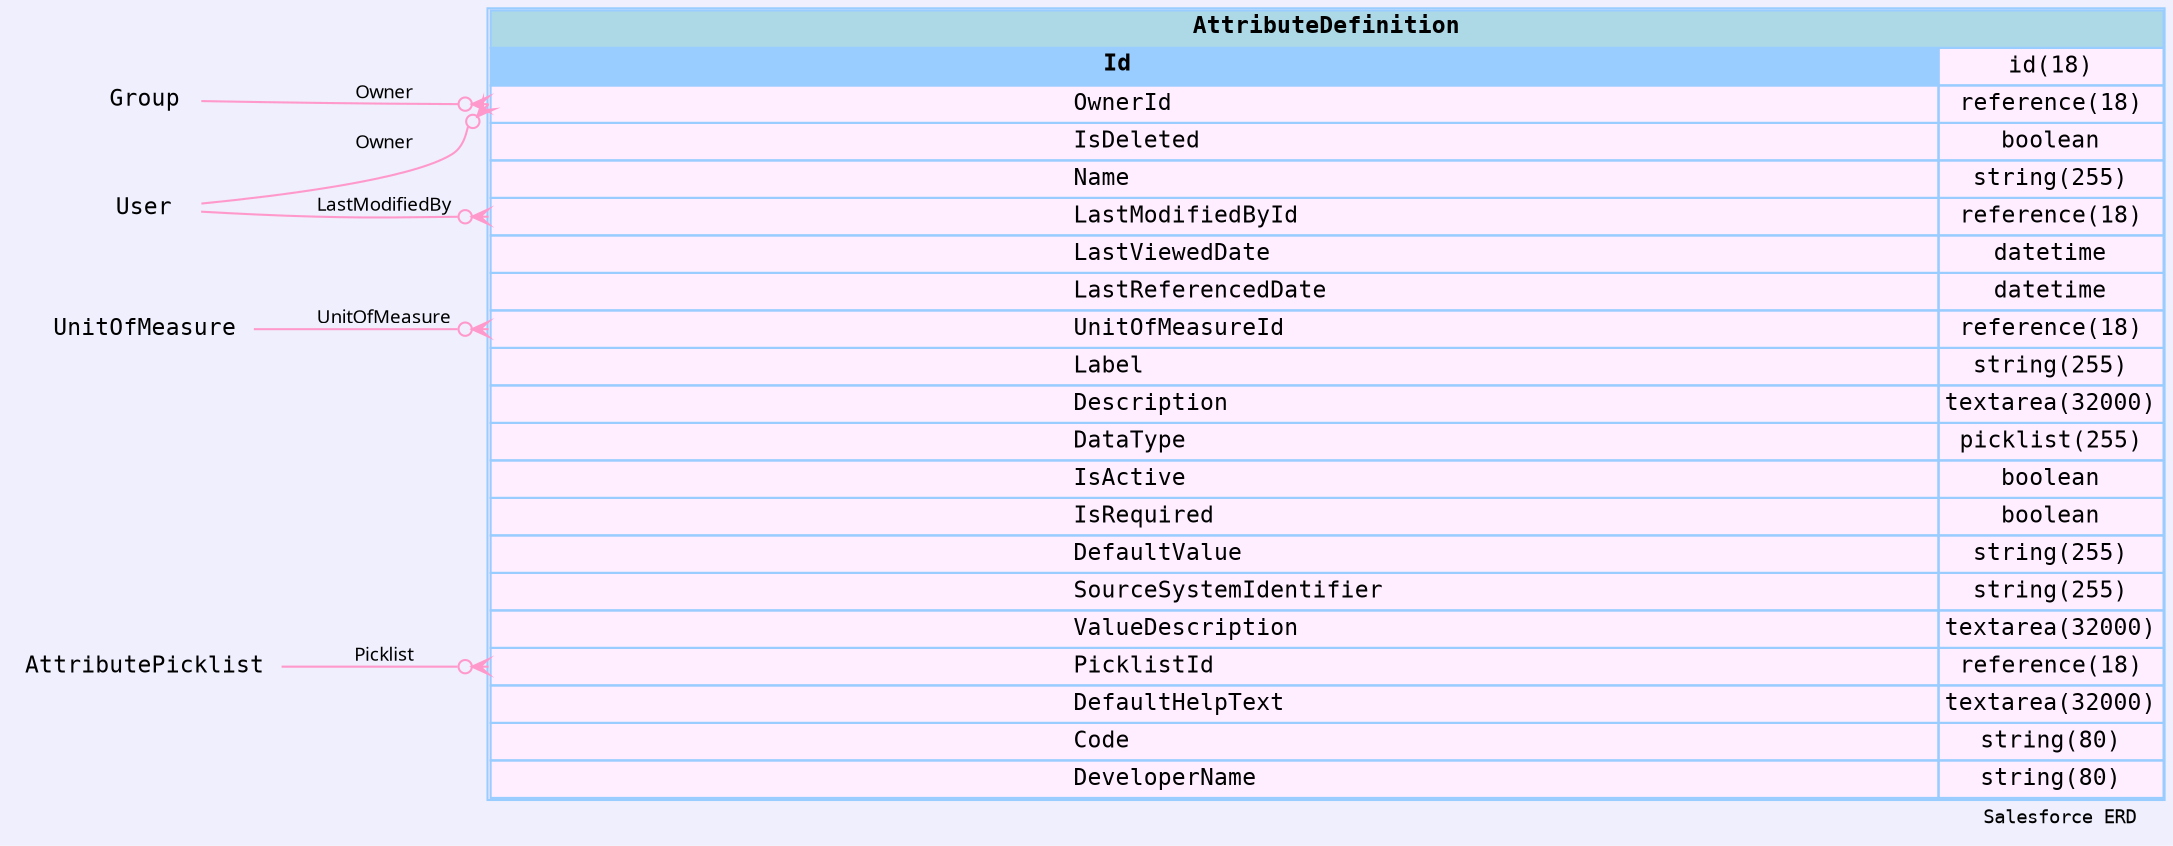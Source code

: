 
        digraph "Salesforce+ ERD" {  
            graph [  
              rankdir="RL"  
              bgcolor="#efeffd"  
              label="Salesforce ERD "  
              labeljust="r"  
              nodesep="0.18"  
              ranksep="0.46"        
              fontname="Courier"  
              fontsize="9"  
            ];  
            node [  
              fontname="Courier"  
              fontsize="11"  
              shape="plaintext"  
              color="#99ccff"  
            ];  
            edge [ arrowsize="0.8"   ];
        
            AttributeDefinition [shape=none, margin=0, label=<
                <table border="1" cellborder="1" cellspacing="0" bgcolor="#ffeeff" >   
                  <tr><td colspan="3" bgcolor="lightblue"><b>AttributeDefinition</b></td></tr>
             <tr>
                                        <td  bgcolor="#99ccff" port="Id" align="left">
                                           <b>Id</b>
                                        </td><td>id(18)</td></tr> <tr>
                                         <td port="OwnerId" align="left">
                                         OwnerId
                                       </td><td>reference(18)</td></tr> <tr>
                                         <td port="IsDeleted" align="left">
                                         IsDeleted
                                       </td><td>boolean</td></tr> <tr>
                                         <td port="Name" align="left">
                                         Name
                                       </td><td>string(255)</td></tr> <tr>
                                         <td port="LastModifiedById" align="left">
                                         LastModifiedById
                                       </td><td>reference(18)</td></tr> <tr>
                                         <td port="LastViewedDate" align="left">
                                         LastViewedDate
                                       </td><td>datetime</td></tr> <tr>
                                         <td port="LastReferencedDate" align="left">
                                         LastReferencedDate
                                       </td><td>datetime</td></tr> <tr>
                                         <td port="UnitOfMeasureId" align="left">
                                         UnitOfMeasureId
                                       </td><td>reference(18)</td></tr> <tr>
                                         <td port="Label" align="left">
                                         Label
                                       </td><td>string(255)</td></tr> <tr>
                                         <td port="Description" align="left">
                                         Description
                                       </td><td>textarea(32000)</td></tr> <tr>
                                         <td port="DataType" align="left">
                                         DataType
                                       </td><td>picklist(255)</td></tr> <tr>
                                         <td port="IsActive" align="left">
                                         IsActive
                                       </td><td>boolean</td></tr> <tr>
                                         <td port="IsRequired" align="left">
                                         IsRequired
                                       </td><td>boolean</td></tr> <tr>
                                         <td port="DefaultValue" align="left">
                                         DefaultValue
                                       </td><td>string(255)</td></tr> <tr>
                                         <td port="SourceSystemIdentifier" align="left">
                                         SourceSystemIdentifier
                                       </td><td>string(255)</td></tr> <tr>
                                         <td port="ValueDescription" align="left">
                                         ValueDescription
                                       </td><td>textarea(32000)</td></tr> <tr>
                                         <td port="PicklistId" align="left">
                                         PicklistId
                                       </td><td>reference(18)</td></tr> <tr>
                                         <td port="DefaultHelpText" align="left">
                                         DefaultHelpText
                                       </td><td>textarea(32000)</td></tr> <tr>
                                         <td port="Code" align="left">
                                         Code
                                       </td><td>string(80)</td></tr> <tr>
                                         <td port="DeveloperName" align="left">
                                         DeveloperName
                                       </td><td>string(80)</td></tr>            
                </table>
                >
                  URL="#"
                  tooltip=" AttributeDefinition "
                ];
            
                            "AttributeDefinition" : "OwnerId": w -> 
                                  "Group" : "Id" 
                                           : e 
                                          [arrowhead=none 
                                           dir=back 
                                           arrowtail=crowodot 
                                           color="#ff99cc"
                                           label="Owner"
                                           fontname="Monaco"
                                           fontsize="9"
                                          ];
                      
                            "AttributeDefinition" : "OwnerId": w -> 
                                  "User" : "Id" 
                                           : e 
                                          [arrowhead=none 
                                           dir=back 
                                           arrowtail=crowodot 
                                           color="#ff99cc"
                                           label="Owner"
                                           fontname="Monaco"
                                           fontsize="9"
                                          ];
                      
                            "AttributeDefinition" : "LastModifiedById": w -> 
                                  "User" : "Id" 
                                           : e 
                                          [arrowhead=none 
                                           dir=back 
                                           arrowtail=crowodot 
                                           color="#ff99cc"
                                           label="LastModifiedBy"
                                           fontname="Monaco"
                                           fontsize="9"
                                          ];
                      
                            "AttributeDefinition" : "UnitOfMeasureId": w -> 
                                  "UnitOfMeasure" : "Id" 
                                           : e 
                                          [arrowhead=none 
                                           dir=back 
                                           arrowtail=crowodot 
                                           color="#ff99cc"
                                           label="UnitOfMeasure"
                                           fontname="Monaco"
                                           fontsize="9"
                                          ];
                      
                            "AttributeDefinition" : "PicklistId": w -> 
                                  "AttributePicklist" : "Id" 
                                           : e 
                                          [arrowhead=none 
                                           dir=back 
                                           arrowtail=crowodot 
                                           color="#ff99cc"
                                           label="Picklist"
                                           fontname="Monaco"
                                           fontsize="9"
                                          ];
                      }